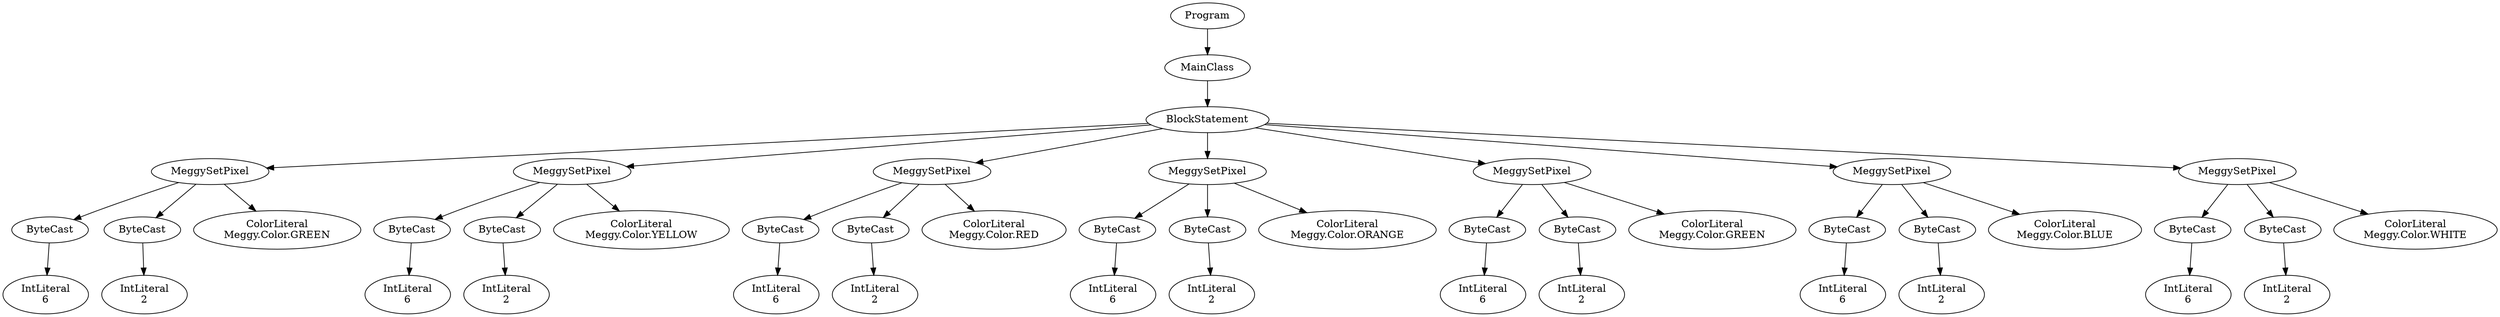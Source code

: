 digraph ASTGraph {
0 [ label="Program" ];
1 [ label="MainClass" ];
0 -> 1
2 [ label="BlockStatement" ];
1 -> 2
3 [ label="MeggySetPixel" ];
2 -> 3
4 [ label="ByteCast" ];
3 -> 4
5 [ label="IntLiteral\n6" ];
4 -> 5
6 [ label="ByteCast" ];
3 -> 6
7 [ label="IntLiteral\n2" ];
6 -> 7
8 [ label="ColorLiteral\nMeggy.Color.GREEN" ];
3 -> 8
9 [ label="MeggySetPixel" ];
2 -> 9
10 [ label="ByteCast" ];
9 -> 10
11 [ label="IntLiteral\n6" ];
10 -> 11
12 [ label="ByteCast" ];
9 -> 12
13 [ label="IntLiteral\n2" ];
12 -> 13
14 [ label="ColorLiteral\nMeggy.Color.YELLOW" ];
9 -> 14
15 [ label="MeggySetPixel" ];
2 -> 15
16 [ label="ByteCast" ];
15 -> 16
17 [ label="IntLiteral\n6" ];
16 -> 17
18 [ label="ByteCast" ];
15 -> 18
19 [ label="IntLiteral\n2" ];
18 -> 19
20 [ label="ColorLiteral\nMeggy.Color.RED" ];
15 -> 20
21 [ label="MeggySetPixel" ];
2 -> 21
22 [ label="ByteCast" ];
21 -> 22
23 [ label="IntLiteral\n6" ];
22 -> 23
24 [ label="ByteCast" ];
21 -> 24
25 [ label="IntLiteral\n2" ];
24 -> 25
26 [ label="ColorLiteral\nMeggy.Color.ORANGE" ];
21 -> 26
27 [ label="MeggySetPixel" ];
2 -> 27
28 [ label="ByteCast" ];
27 -> 28
29 [ label="IntLiteral\n6" ];
28 -> 29
30 [ label="ByteCast" ];
27 -> 30
31 [ label="IntLiteral\n2" ];
30 -> 31
32 [ label="ColorLiteral\nMeggy.Color.GREEN" ];
27 -> 32
33 [ label="MeggySetPixel" ];
2 -> 33
34 [ label="ByteCast" ];
33 -> 34
35 [ label="IntLiteral\n6" ];
34 -> 35
36 [ label="ByteCast" ];
33 -> 36
37 [ label="IntLiteral\n2" ];
36 -> 37
38 [ label="ColorLiteral\nMeggy.Color.BLUE" ];
33 -> 38
39 [ label="MeggySetPixel" ];
2 -> 39
40 [ label="ByteCast" ];
39 -> 40
41 [ label="IntLiteral\n6" ];
40 -> 41
42 [ label="ByteCast" ];
39 -> 42
43 [ label="IntLiteral\n2" ];
42 -> 43
44 [ label="ColorLiteral\nMeggy.Color.WHITE" ];
39 -> 44
}
